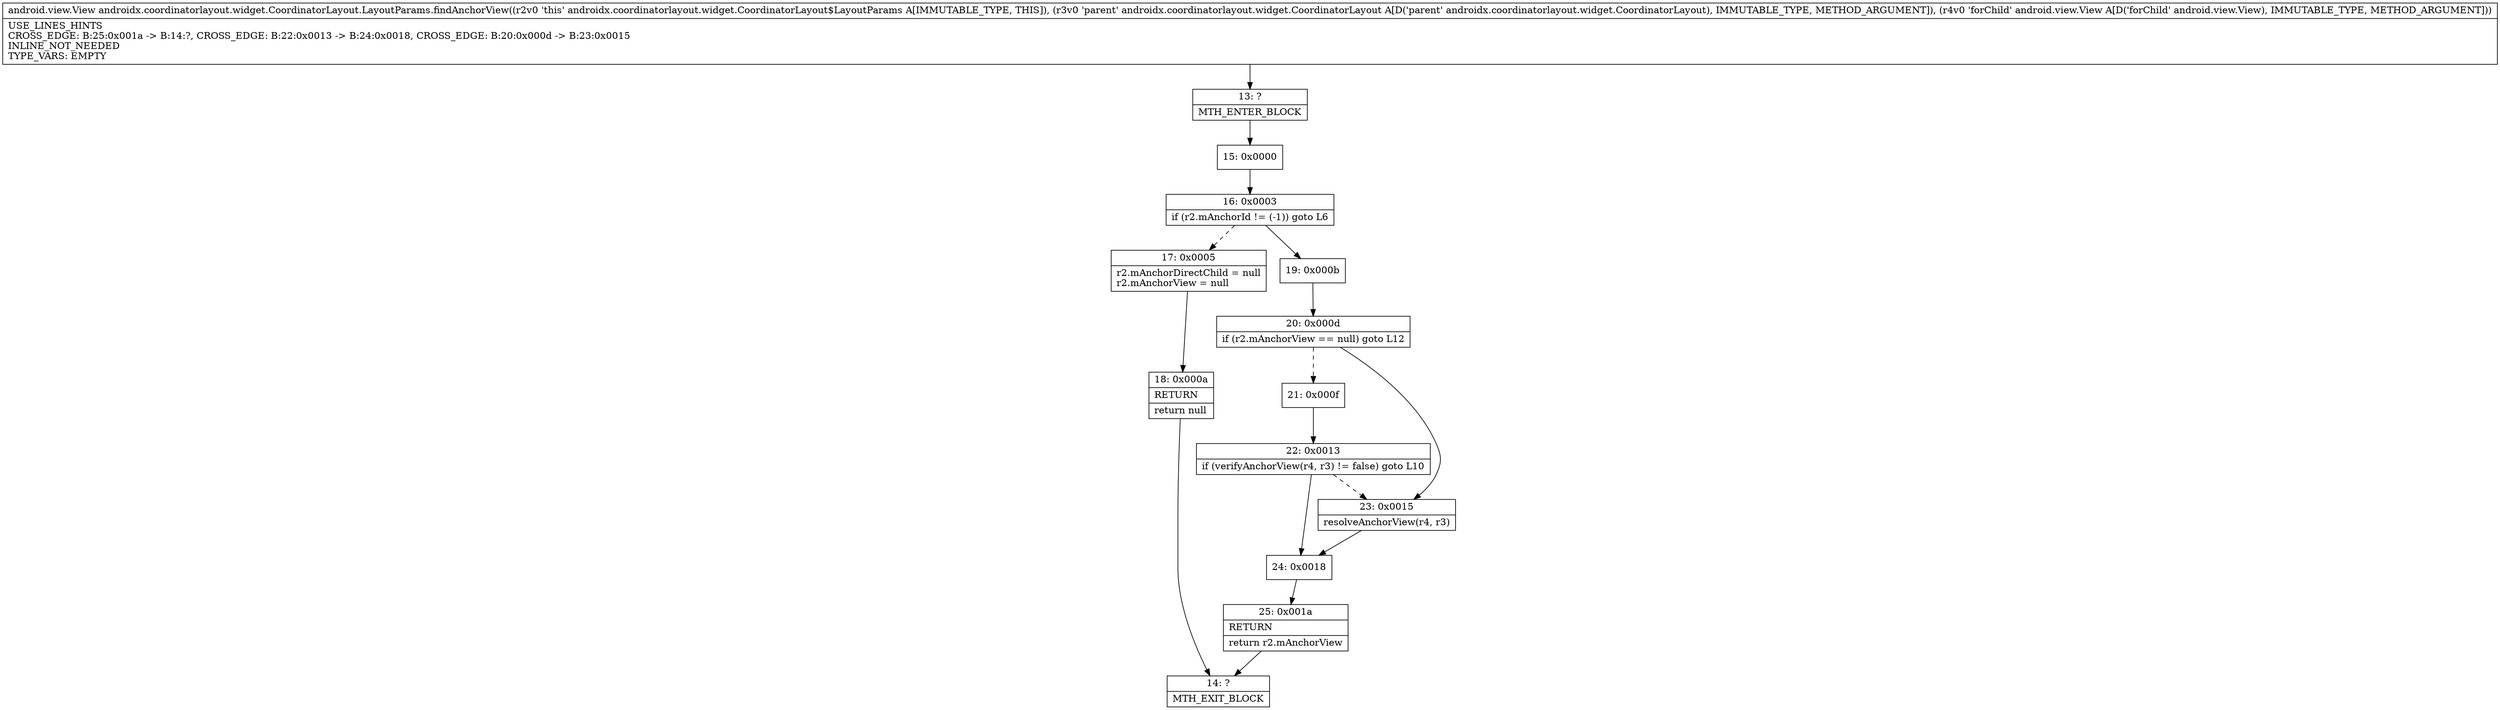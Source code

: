 digraph "CFG forandroidx.coordinatorlayout.widget.CoordinatorLayout.LayoutParams.findAnchorView(Landroidx\/coordinatorlayout\/widget\/CoordinatorLayout;Landroid\/view\/View;)Landroid\/view\/View;" {
Node_13 [shape=record,label="{13\:\ ?|MTH_ENTER_BLOCK\l}"];
Node_15 [shape=record,label="{15\:\ 0x0000}"];
Node_16 [shape=record,label="{16\:\ 0x0003|if (r2.mAnchorId != (\-1)) goto L6\l}"];
Node_17 [shape=record,label="{17\:\ 0x0005|r2.mAnchorDirectChild = null\lr2.mAnchorView = null\l}"];
Node_18 [shape=record,label="{18\:\ 0x000a|RETURN\l|return null\l}"];
Node_14 [shape=record,label="{14\:\ ?|MTH_EXIT_BLOCK\l}"];
Node_19 [shape=record,label="{19\:\ 0x000b}"];
Node_20 [shape=record,label="{20\:\ 0x000d|if (r2.mAnchorView == null) goto L12\l}"];
Node_21 [shape=record,label="{21\:\ 0x000f}"];
Node_22 [shape=record,label="{22\:\ 0x0013|if (verifyAnchorView(r4, r3) != false) goto L10\l}"];
Node_24 [shape=record,label="{24\:\ 0x0018}"];
Node_25 [shape=record,label="{25\:\ 0x001a|RETURN\l|return r2.mAnchorView\l}"];
Node_23 [shape=record,label="{23\:\ 0x0015|resolveAnchorView(r4, r3)\l}"];
MethodNode[shape=record,label="{android.view.View androidx.coordinatorlayout.widget.CoordinatorLayout.LayoutParams.findAnchorView((r2v0 'this' androidx.coordinatorlayout.widget.CoordinatorLayout$LayoutParams A[IMMUTABLE_TYPE, THIS]), (r3v0 'parent' androidx.coordinatorlayout.widget.CoordinatorLayout A[D('parent' androidx.coordinatorlayout.widget.CoordinatorLayout), IMMUTABLE_TYPE, METHOD_ARGUMENT]), (r4v0 'forChild' android.view.View A[D('forChild' android.view.View), IMMUTABLE_TYPE, METHOD_ARGUMENT]))  | USE_LINES_HINTS\lCROSS_EDGE: B:25:0x001a \-\> B:14:?, CROSS_EDGE: B:22:0x0013 \-\> B:24:0x0018, CROSS_EDGE: B:20:0x000d \-\> B:23:0x0015\lINLINE_NOT_NEEDED\lTYPE_VARS: EMPTY\l}"];
MethodNode -> Node_13;Node_13 -> Node_15;
Node_15 -> Node_16;
Node_16 -> Node_17[style=dashed];
Node_16 -> Node_19;
Node_17 -> Node_18;
Node_18 -> Node_14;
Node_19 -> Node_20;
Node_20 -> Node_21[style=dashed];
Node_20 -> Node_23;
Node_21 -> Node_22;
Node_22 -> Node_23[style=dashed];
Node_22 -> Node_24;
Node_24 -> Node_25;
Node_25 -> Node_14;
Node_23 -> Node_24;
}

